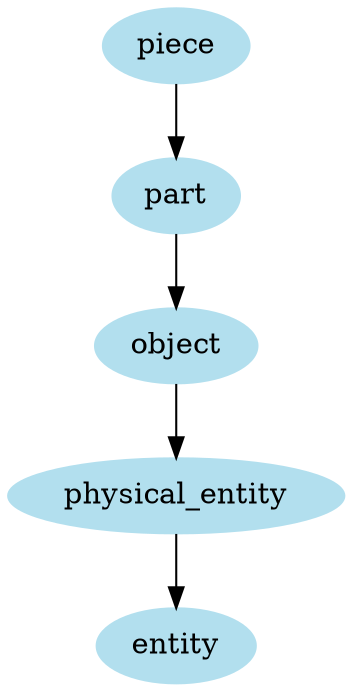 digraph unix {
	node [color=lightblue2 style=filled]
	size="6,6"
	piece -> part
	part -> object
	object -> physical_entity
	physical_entity -> entity
}
